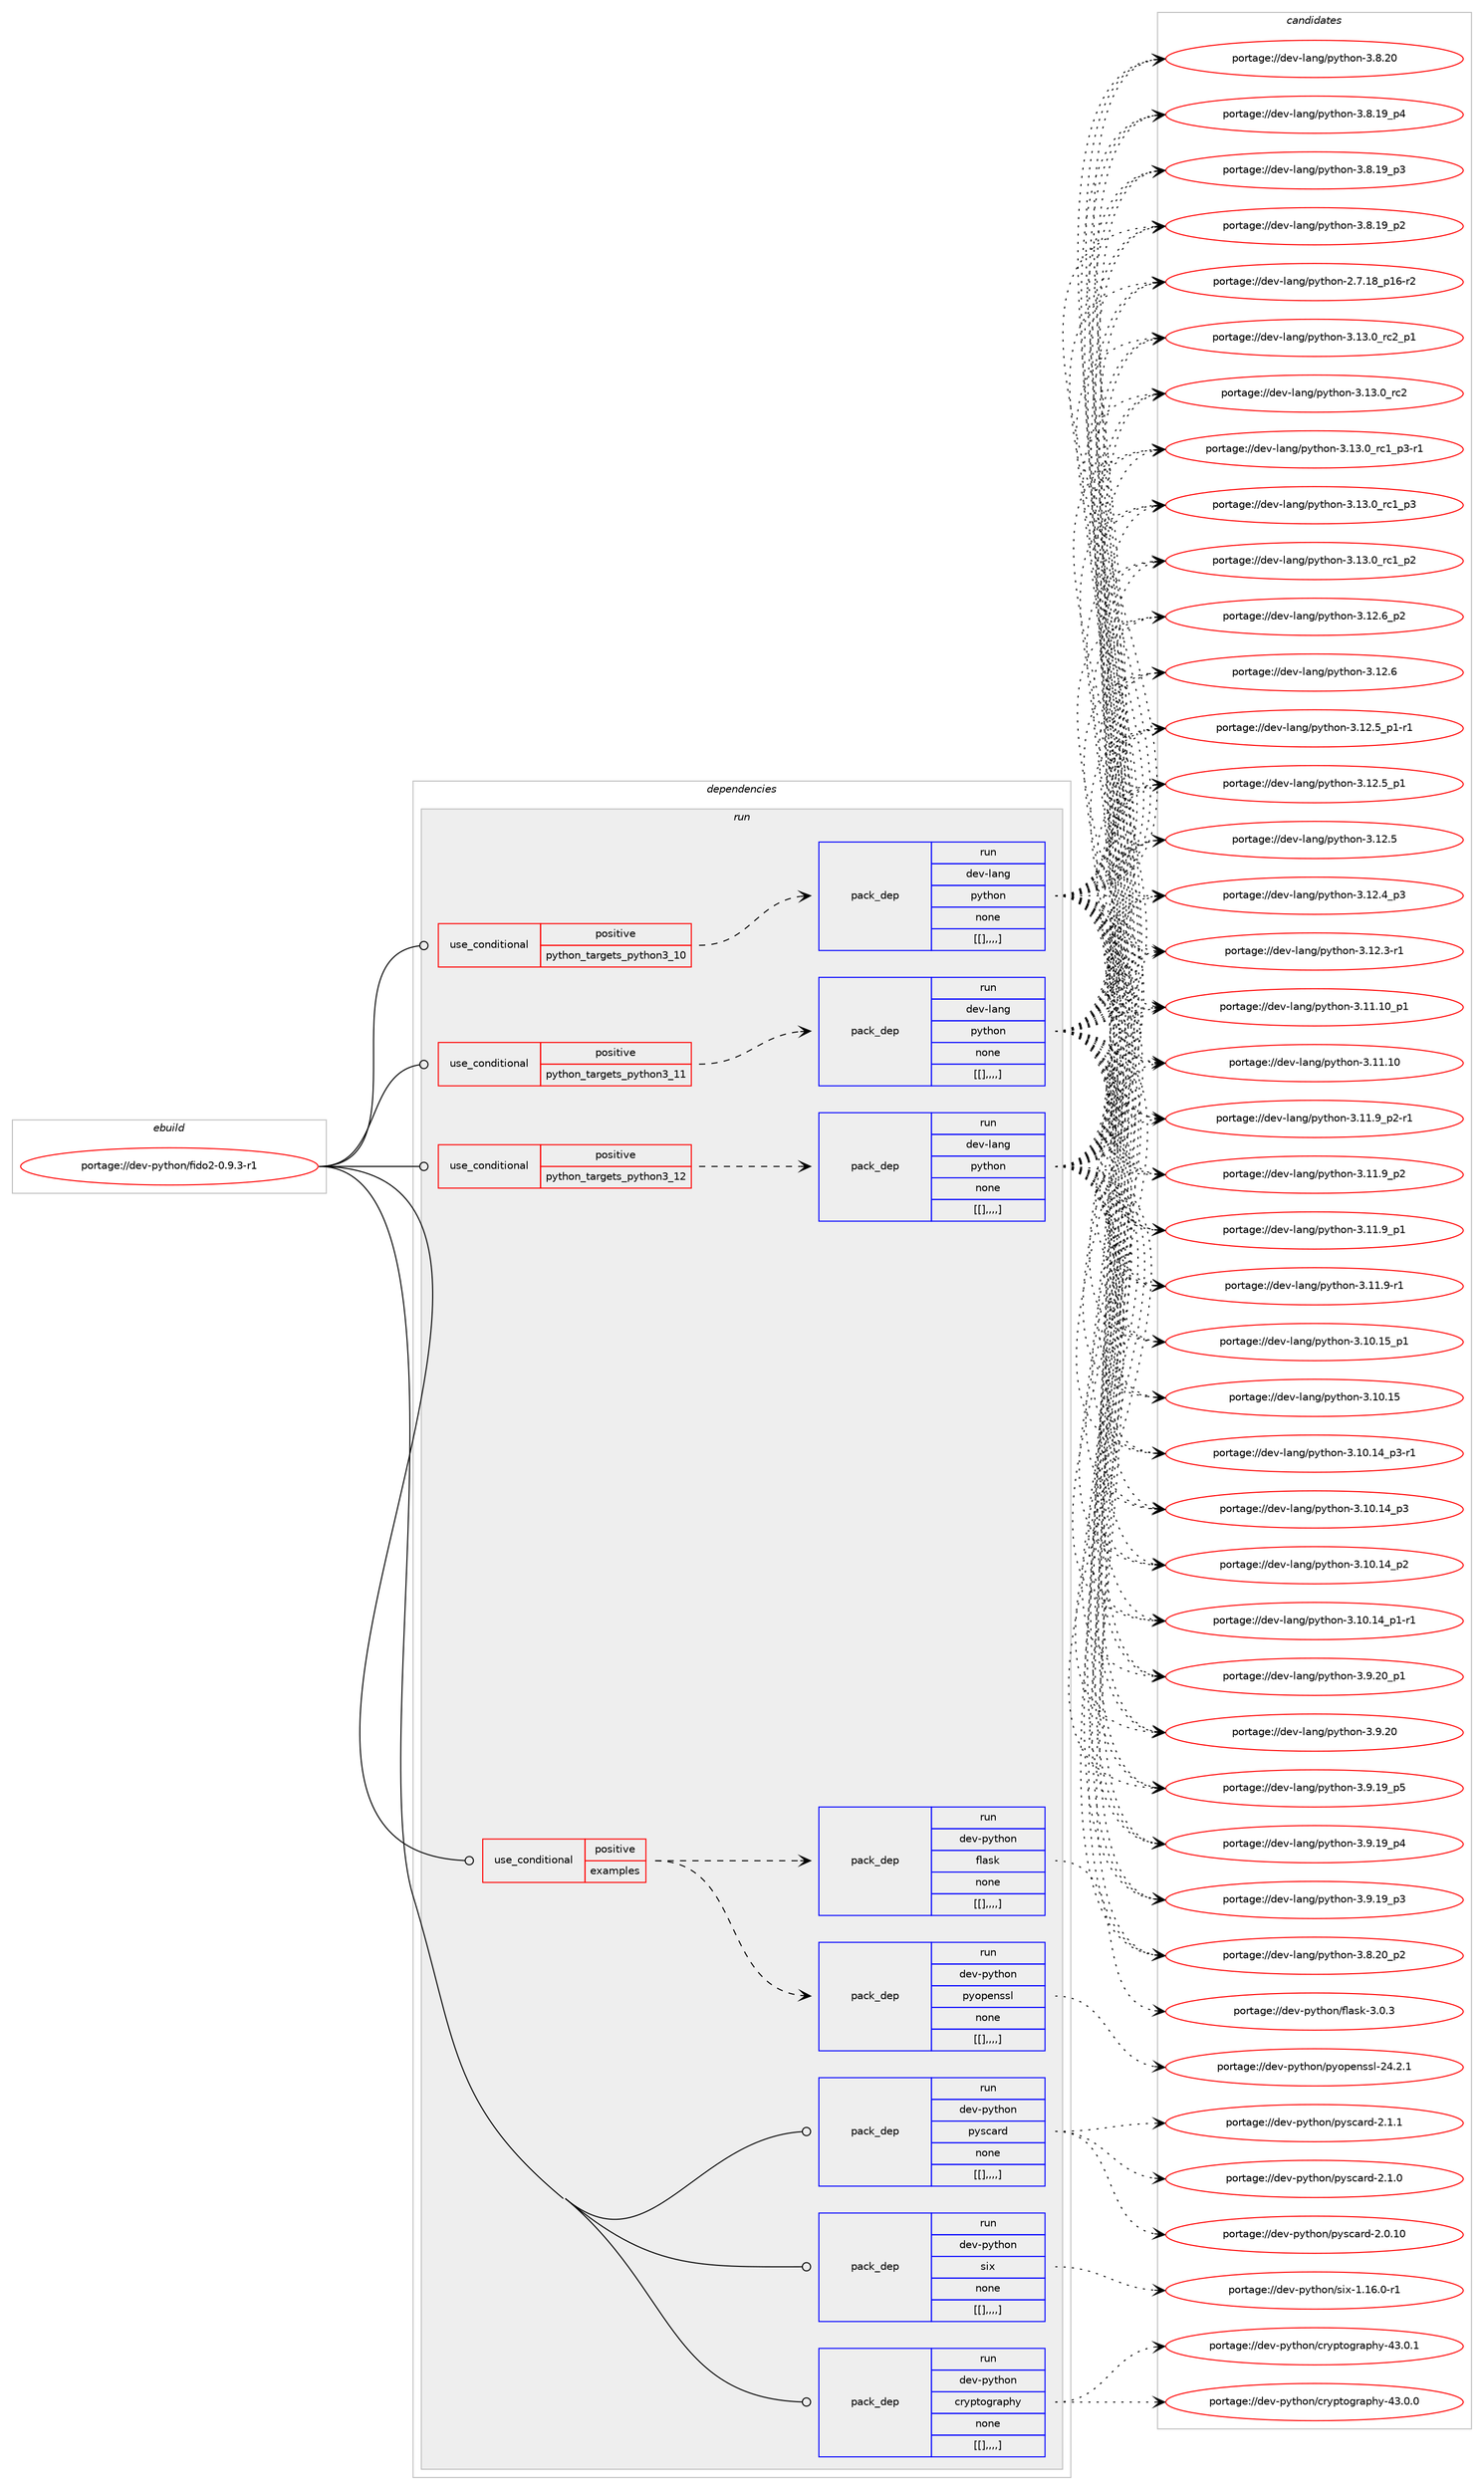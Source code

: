 digraph prolog {

# *************
# Graph options
# *************

newrank=true;
concentrate=true;
compound=true;
graph [rankdir=LR,fontname=Helvetica,fontsize=10,ranksep=1.5];#, ranksep=2.5, nodesep=0.2];
edge  [arrowhead=vee];
node  [fontname=Helvetica,fontsize=10];

# **********
# The ebuild
# **********

subgraph cluster_leftcol {
color=gray;
label=<<i>ebuild</i>>;
id [label="portage://dev-python/fido2-0.9.3-r1", color=red, width=4, href="../dev-python/fido2-0.9.3-r1.svg"];
}

# ****************
# The dependencies
# ****************

subgraph cluster_midcol {
color=gray;
label=<<i>dependencies</i>>;
subgraph cluster_compile {
fillcolor="#eeeeee";
style=filled;
label=<<i>compile</i>>;
}
subgraph cluster_compileandrun {
fillcolor="#eeeeee";
style=filled;
label=<<i>compile and run</i>>;
}
subgraph cluster_run {
fillcolor="#eeeeee";
style=filled;
label=<<i>run</i>>;
subgraph cond33862 {
dependency147938 [label=<<TABLE BORDER="0" CELLBORDER="1" CELLSPACING="0" CELLPADDING="4"><TR><TD ROWSPAN="3" CELLPADDING="10">use_conditional</TD></TR><TR><TD>positive</TD></TR><TR><TD>examples</TD></TR></TABLE>>, shape=none, color=red];
subgraph pack112862 {
dependency147939 [label=<<TABLE BORDER="0" CELLBORDER="1" CELLSPACING="0" CELLPADDING="4" WIDTH="220"><TR><TD ROWSPAN="6" CELLPADDING="30">pack_dep</TD></TR><TR><TD WIDTH="110">run</TD></TR><TR><TD>dev-python</TD></TR><TR><TD>flask</TD></TR><TR><TD>none</TD></TR><TR><TD>[[],,,,]</TD></TR></TABLE>>, shape=none, color=blue];
}
dependency147938:e -> dependency147939:w [weight=20,style="dashed",arrowhead="vee"];
subgraph pack112863 {
dependency147940 [label=<<TABLE BORDER="0" CELLBORDER="1" CELLSPACING="0" CELLPADDING="4" WIDTH="220"><TR><TD ROWSPAN="6" CELLPADDING="30">pack_dep</TD></TR><TR><TD WIDTH="110">run</TD></TR><TR><TD>dev-python</TD></TR><TR><TD>pyopenssl</TD></TR><TR><TD>none</TD></TR><TR><TD>[[],,,,]</TD></TR></TABLE>>, shape=none, color=blue];
}
dependency147938:e -> dependency147940:w [weight=20,style="dashed",arrowhead="vee"];
}
id:e -> dependency147938:w [weight=20,style="solid",arrowhead="odot"];
subgraph cond33863 {
dependency147941 [label=<<TABLE BORDER="0" CELLBORDER="1" CELLSPACING="0" CELLPADDING="4"><TR><TD ROWSPAN="3" CELLPADDING="10">use_conditional</TD></TR><TR><TD>positive</TD></TR><TR><TD>python_targets_python3_10</TD></TR></TABLE>>, shape=none, color=red];
subgraph pack112864 {
dependency147942 [label=<<TABLE BORDER="0" CELLBORDER="1" CELLSPACING="0" CELLPADDING="4" WIDTH="220"><TR><TD ROWSPAN="6" CELLPADDING="30">pack_dep</TD></TR><TR><TD WIDTH="110">run</TD></TR><TR><TD>dev-lang</TD></TR><TR><TD>python</TD></TR><TR><TD>none</TD></TR><TR><TD>[[],,,,]</TD></TR></TABLE>>, shape=none, color=blue];
}
dependency147941:e -> dependency147942:w [weight=20,style="dashed",arrowhead="vee"];
}
id:e -> dependency147941:w [weight=20,style="solid",arrowhead="odot"];
subgraph cond33864 {
dependency147943 [label=<<TABLE BORDER="0" CELLBORDER="1" CELLSPACING="0" CELLPADDING="4"><TR><TD ROWSPAN="3" CELLPADDING="10">use_conditional</TD></TR><TR><TD>positive</TD></TR><TR><TD>python_targets_python3_11</TD></TR></TABLE>>, shape=none, color=red];
subgraph pack112865 {
dependency147944 [label=<<TABLE BORDER="0" CELLBORDER="1" CELLSPACING="0" CELLPADDING="4" WIDTH="220"><TR><TD ROWSPAN="6" CELLPADDING="30">pack_dep</TD></TR><TR><TD WIDTH="110">run</TD></TR><TR><TD>dev-lang</TD></TR><TR><TD>python</TD></TR><TR><TD>none</TD></TR><TR><TD>[[],,,,]</TD></TR></TABLE>>, shape=none, color=blue];
}
dependency147943:e -> dependency147944:w [weight=20,style="dashed",arrowhead="vee"];
}
id:e -> dependency147943:w [weight=20,style="solid",arrowhead="odot"];
subgraph cond33865 {
dependency147945 [label=<<TABLE BORDER="0" CELLBORDER="1" CELLSPACING="0" CELLPADDING="4"><TR><TD ROWSPAN="3" CELLPADDING="10">use_conditional</TD></TR><TR><TD>positive</TD></TR><TR><TD>python_targets_python3_12</TD></TR></TABLE>>, shape=none, color=red];
subgraph pack112866 {
dependency147946 [label=<<TABLE BORDER="0" CELLBORDER="1" CELLSPACING="0" CELLPADDING="4" WIDTH="220"><TR><TD ROWSPAN="6" CELLPADDING="30">pack_dep</TD></TR><TR><TD WIDTH="110">run</TD></TR><TR><TD>dev-lang</TD></TR><TR><TD>python</TD></TR><TR><TD>none</TD></TR><TR><TD>[[],,,,]</TD></TR></TABLE>>, shape=none, color=blue];
}
dependency147945:e -> dependency147946:w [weight=20,style="dashed",arrowhead="vee"];
}
id:e -> dependency147945:w [weight=20,style="solid",arrowhead="odot"];
subgraph pack112867 {
dependency147947 [label=<<TABLE BORDER="0" CELLBORDER="1" CELLSPACING="0" CELLPADDING="4" WIDTH="220"><TR><TD ROWSPAN="6" CELLPADDING="30">pack_dep</TD></TR><TR><TD WIDTH="110">run</TD></TR><TR><TD>dev-python</TD></TR><TR><TD>cryptography</TD></TR><TR><TD>none</TD></TR><TR><TD>[[],,,,]</TD></TR></TABLE>>, shape=none, color=blue];
}
id:e -> dependency147947:w [weight=20,style="solid",arrowhead="odot"];
subgraph pack112868 {
dependency147948 [label=<<TABLE BORDER="0" CELLBORDER="1" CELLSPACING="0" CELLPADDING="4" WIDTH="220"><TR><TD ROWSPAN="6" CELLPADDING="30">pack_dep</TD></TR><TR><TD WIDTH="110">run</TD></TR><TR><TD>dev-python</TD></TR><TR><TD>pyscard</TD></TR><TR><TD>none</TD></TR><TR><TD>[[],,,,]</TD></TR></TABLE>>, shape=none, color=blue];
}
id:e -> dependency147948:w [weight=20,style="solid",arrowhead="odot"];
subgraph pack112869 {
dependency147949 [label=<<TABLE BORDER="0" CELLBORDER="1" CELLSPACING="0" CELLPADDING="4" WIDTH="220"><TR><TD ROWSPAN="6" CELLPADDING="30">pack_dep</TD></TR><TR><TD WIDTH="110">run</TD></TR><TR><TD>dev-python</TD></TR><TR><TD>six</TD></TR><TR><TD>none</TD></TR><TR><TD>[[],,,,]</TD></TR></TABLE>>, shape=none, color=blue];
}
id:e -> dependency147949:w [weight=20,style="solid",arrowhead="odot"];
}
}

# **************
# The candidates
# **************

subgraph cluster_choices {
rank=same;
color=gray;
label=<<i>candidates</i>>;

subgraph choice112862 {
color=black;
nodesep=1;
choice100101118451121211161041111104710210897115107455146484651 [label="portage://dev-python/flask-3.0.3", color=red, width=4,href="../dev-python/flask-3.0.3.svg"];
dependency147939:e -> choice100101118451121211161041111104710210897115107455146484651:w [style=dotted,weight="100"];
}
subgraph choice112863 {
color=black;
nodesep=1;
choice100101118451121211161041111104711212111111210111011511510845505246504649 [label="portage://dev-python/pyopenssl-24.2.1", color=red, width=4,href="../dev-python/pyopenssl-24.2.1.svg"];
dependency147940:e -> choice100101118451121211161041111104711212111111210111011511510845505246504649:w [style=dotted,weight="100"];
}
subgraph choice112864 {
color=black;
nodesep=1;
choice100101118451089711010347112121116104111110455146495146489511499509511249 [label="portage://dev-lang/python-3.13.0_rc2_p1", color=red, width=4,href="../dev-lang/python-3.13.0_rc2_p1.svg"];
choice10010111845108971101034711212111610411111045514649514648951149950 [label="portage://dev-lang/python-3.13.0_rc2", color=red, width=4,href="../dev-lang/python-3.13.0_rc2.svg"];
choice1001011184510897110103471121211161041111104551464951464895114994995112514511449 [label="portage://dev-lang/python-3.13.0_rc1_p3-r1", color=red, width=4,href="../dev-lang/python-3.13.0_rc1_p3-r1.svg"];
choice100101118451089711010347112121116104111110455146495146489511499499511251 [label="portage://dev-lang/python-3.13.0_rc1_p3", color=red, width=4,href="../dev-lang/python-3.13.0_rc1_p3.svg"];
choice100101118451089711010347112121116104111110455146495146489511499499511250 [label="portage://dev-lang/python-3.13.0_rc1_p2", color=red, width=4,href="../dev-lang/python-3.13.0_rc1_p2.svg"];
choice100101118451089711010347112121116104111110455146495046549511250 [label="portage://dev-lang/python-3.12.6_p2", color=red, width=4,href="../dev-lang/python-3.12.6_p2.svg"];
choice10010111845108971101034711212111610411111045514649504654 [label="portage://dev-lang/python-3.12.6", color=red, width=4,href="../dev-lang/python-3.12.6.svg"];
choice1001011184510897110103471121211161041111104551464950465395112494511449 [label="portage://dev-lang/python-3.12.5_p1-r1", color=red, width=4,href="../dev-lang/python-3.12.5_p1-r1.svg"];
choice100101118451089711010347112121116104111110455146495046539511249 [label="portage://dev-lang/python-3.12.5_p1", color=red, width=4,href="../dev-lang/python-3.12.5_p1.svg"];
choice10010111845108971101034711212111610411111045514649504653 [label="portage://dev-lang/python-3.12.5", color=red, width=4,href="../dev-lang/python-3.12.5.svg"];
choice100101118451089711010347112121116104111110455146495046529511251 [label="portage://dev-lang/python-3.12.4_p3", color=red, width=4,href="../dev-lang/python-3.12.4_p3.svg"];
choice100101118451089711010347112121116104111110455146495046514511449 [label="portage://dev-lang/python-3.12.3-r1", color=red, width=4,href="../dev-lang/python-3.12.3-r1.svg"];
choice10010111845108971101034711212111610411111045514649494649489511249 [label="portage://dev-lang/python-3.11.10_p1", color=red, width=4,href="../dev-lang/python-3.11.10_p1.svg"];
choice1001011184510897110103471121211161041111104551464949464948 [label="portage://dev-lang/python-3.11.10", color=red, width=4,href="../dev-lang/python-3.11.10.svg"];
choice1001011184510897110103471121211161041111104551464949465795112504511449 [label="portage://dev-lang/python-3.11.9_p2-r1", color=red, width=4,href="../dev-lang/python-3.11.9_p2-r1.svg"];
choice100101118451089711010347112121116104111110455146494946579511250 [label="portage://dev-lang/python-3.11.9_p2", color=red, width=4,href="../dev-lang/python-3.11.9_p2.svg"];
choice100101118451089711010347112121116104111110455146494946579511249 [label="portage://dev-lang/python-3.11.9_p1", color=red, width=4,href="../dev-lang/python-3.11.9_p1.svg"];
choice100101118451089711010347112121116104111110455146494946574511449 [label="portage://dev-lang/python-3.11.9-r1", color=red, width=4,href="../dev-lang/python-3.11.9-r1.svg"];
choice10010111845108971101034711212111610411111045514649484649539511249 [label="portage://dev-lang/python-3.10.15_p1", color=red, width=4,href="../dev-lang/python-3.10.15_p1.svg"];
choice1001011184510897110103471121211161041111104551464948464953 [label="portage://dev-lang/python-3.10.15", color=red, width=4,href="../dev-lang/python-3.10.15.svg"];
choice100101118451089711010347112121116104111110455146494846495295112514511449 [label="portage://dev-lang/python-3.10.14_p3-r1", color=red, width=4,href="../dev-lang/python-3.10.14_p3-r1.svg"];
choice10010111845108971101034711212111610411111045514649484649529511251 [label="portage://dev-lang/python-3.10.14_p3", color=red, width=4,href="../dev-lang/python-3.10.14_p3.svg"];
choice10010111845108971101034711212111610411111045514649484649529511250 [label="portage://dev-lang/python-3.10.14_p2", color=red, width=4,href="../dev-lang/python-3.10.14_p2.svg"];
choice100101118451089711010347112121116104111110455146494846495295112494511449 [label="portage://dev-lang/python-3.10.14_p1-r1", color=red, width=4,href="../dev-lang/python-3.10.14_p1-r1.svg"];
choice100101118451089711010347112121116104111110455146574650489511249 [label="portage://dev-lang/python-3.9.20_p1", color=red, width=4,href="../dev-lang/python-3.9.20_p1.svg"];
choice10010111845108971101034711212111610411111045514657465048 [label="portage://dev-lang/python-3.9.20", color=red, width=4,href="../dev-lang/python-3.9.20.svg"];
choice100101118451089711010347112121116104111110455146574649579511253 [label="portage://dev-lang/python-3.9.19_p5", color=red, width=4,href="../dev-lang/python-3.9.19_p5.svg"];
choice100101118451089711010347112121116104111110455146574649579511252 [label="portage://dev-lang/python-3.9.19_p4", color=red, width=4,href="../dev-lang/python-3.9.19_p4.svg"];
choice100101118451089711010347112121116104111110455146574649579511251 [label="portage://dev-lang/python-3.9.19_p3", color=red, width=4,href="../dev-lang/python-3.9.19_p3.svg"];
choice100101118451089711010347112121116104111110455146564650489511250 [label="portage://dev-lang/python-3.8.20_p2", color=red, width=4,href="../dev-lang/python-3.8.20_p2.svg"];
choice10010111845108971101034711212111610411111045514656465048 [label="portage://dev-lang/python-3.8.20", color=red, width=4,href="../dev-lang/python-3.8.20.svg"];
choice100101118451089711010347112121116104111110455146564649579511252 [label="portage://dev-lang/python-3.8.19_p4", color=red, width=4,href="../dev-lang/python-3.8.19_p4.svg"];
choice100101118451089711010347112121116104111110455146564649579511251 [label="portage://dev-lang/python-3.8.19_p3", color=red, width=4,href="../dev-lang/python-3.8.19_p3.svg"];
choice100101118451089711010347112121116104111110455146564649579511250 [label="portage://dev-lang/python-3.8.19_p2", color=red, width=4,href="../dev-lang/python-3.8.19_p2.svg"];
choice100101118451089711010347112121116104111110455046554649569511249544511450 [label="portage://dev-lang/python-2.7.18_p16-r2", color=red, width=4,href="../dev-lang/python-2.7.18_p16-r2.svg"];
dependency147942:e -> choice100101118451089711010347112121116104111110455146495146489511499509511249:w [style=dotted,weight="100"];
dependency147942:e -> choice10010111845108971101034711212111610411111045514649514648951149950:w [style=dotted,weight="100"];
dependency147942:e -> choice1001011184510897110103471121211161041111104551464951464895114994995112514511449:w [style=dotted,weight="100"];
dependency147942:e -> choice100101118451089711010347112121116104111110455146495146489511499499511251:w [style=dotted,weight="100"];
dependency147942:e -> choice100101118451089711010347112121116104111110455146495146489511499499511250:w [style=dotted,weight="100"];
dependency147942:e -> choice100101118451089711010347112121116104111110455146495046549511250:w [style=dotted,weight="100"];
dependency147942:e -> choice10010111845108971101034711212111610411111045514649504654:w [style=dotted,weight="100"];
dependency147942:e -> choice1001011184510897110103471121211161041111104551464950465395112494511449:w [style=dotted,weight="100"];
dependency147942:e -> choice100101118451089711010347112121116104111110455146495046539511249:w [style=dotted,weight="100"];
dependency147942:e -> choice10010111845108971101034711212111610411111045514649504653:w [style=dotted,weight="100"];
dependency147942:e -> choice100101118451089711010347112121116104111110455146495046529511251:w [style=dotted,weight="100"];
dependency147942:e -> choice100101118451089711010347112121116104111110455146495046514511449:w [style=dotted,weight="100"];
dependency147942:e -> choice10010111845108971101034711212111610411111045514649494649489511249:w [style=dotted,weight="100"];
dependency147942:e -> choice1001011184510897110103471121211161041111104551464949464948:w [style=dotted,weight="100"];
dependency147942:e -> choice1001011184510897110103471121211161041111104551464949465795112504511449:w [style=dotted,weight="100"];
dependency147942:e -> choice100101118451089711010347112121116104111110455146494946579511250:w [style=dotted,weight="100"];
dependency147942:e -> choice100101118451089711010347112121116104111110455146494946579511249:w [style=dotted,weight="100"];
dependency147942:e -> choice100101118451089711010347112121116104111110455146494946574511449:w [style=dotted,weight="100"];
dependency147942:e -> choice10010111845108971101034711212111610411111045514649484649539511249:w [style=dotted,weight="100"];
dependency147942:e -> choice1001011184510897110103471121211161041111104551464948464953:w [style=dotted,weight="100"];
dependency147942:e -> choice100101118451089711010347112121116104111110455146494846495295112514511449:w [style=dotted,weight="100"];
dependency147942:e -> choice10010111845108971101034711212111610411111045514649484649529511251:w [style=dotted,weight="100"];
dependency147942:e -> choice10010111845108971101034711212111610411111045514649484649529511250:w [style=dotted,weight="100"];
dependency147942:e -> choice100101118451089711010347112121116104111110455146494846495295112494511449:w [style=dotted,weight="100"];
dependency147942:e -> choice100101118451089711010347112121116104111110455146574650489511249:w [style=dotted,weight="100"];
dependency147942:e -> choice10010111845108971101034711212111610411111045514657465048:w [style=dotted,weight="100"];
dependency147942:e -> choice100101118451089711010347112121116104111110455146574649579511253:w [style=dotted,weight="100"];
dependency147942:e -> choice100101118451089711010347112121116104111110455146574649579511252:w [style=dotted,weight="100"];
dependency147942:e -> choice100101118451089711010347112121116104111110455146574649579511251:w [style=dotted,weight="100"];
dependency147942:e -> choice100101118451089711010347112121116104111110455146564650489511250:w [style=dotted,weight="100"];
dependency147942:e -> choice10010111845108971101034711212111610411111045514656465048:w [style=dotted,weight="100"];
dependency147942:e -> choice100101118451089711010347112121116104111110455146564649579511252:w [style=dotted,weight="100"];
dependency147942:e -> choice100101118451089711010347112121116104111110455146564649579511251:w [style=dotted,weight="100"];
dependency147942:e -> choice100101118451089711010347112121116104111110455146564649579511250:w [style=dotted,weight="100"];
dependency147942:e -> choice100101118451089711010347112121116104111110455046554649569511249544511450:w [style=dotted,weight="100"];
}
subgraph choice112865 {
color=black;
nodesep=1;
choice100101118451089711010347112121116104111110455146495146489511499509511249 [label="portage://dev-lang/python-3.13.0_rc2_p1", color=red, width=4,href="../dev-lang/python-3.13.0_rc2_p1.svg"];
choice10010111845108971101034711212111610411111045514649514648951149950 [label="portage://dev-lang/python-3.13.0_rc2", color=red, width=4,href="../dev-lang/python-3.13.0_rc2.svg"];
choice1001011184510897110103471121211161041111104551464951464895114994995112514511449 [label="portage://dev-lang/python-3.13.0_rc1_p3-r1", color=red, width=4,href="../dev-lang/python-3.13.0_rc1_p3-r1.svg"];
choice100101118451089711010347112121116104111110455146495146489511499499511251 [label="portage://dev-lang/python-3.13.0_rc1_p3", color=red, width=4,href="../dev-lang/python-3.13.0_rc1_p3.svg"];
choice100101118451089711010347112121116104111110455146495146489511499499511250 [label="portage://dev-lang/python-3.13.0_rc1_p2", color=red, width=4,href="../dev-lang/python-3.13.0_rc1_p2.svg"];
choice100101118451089711010347112121116104111110455146495046549511250 [label="portage://dev-lang/python-3.12.6_p2", color=red, width=4,href="../dev-lang/python-3.12.6_p2.svg"];
choice10010111845108971101034711212111610411111045514649504654 [label="portage://dev-lang/python-3.12.6", color=red, width=4,href="../dev-lang/python-3.12.6.svg"];
choice1001011184510897110103471121211161041111104551464950465395112494511449 [label="portage://dev-lang/python-3.12.5_p1-r1", color=red, width=4,href="../dev-lang/python-3.12.5_p1-r1.svg"];
choice100101118451089711010347112121116104111110455146495046539511249 [label="portage://dev-lang/python-3.12.5_p1", color=red, width=4,href="../dev-lang/python-3.12.5_p1.svg"];
choice10010111845108971101034711212111610411111045514649504653 [label="portage://dev-lang/python-3.12.5", color=red, width=4,href="../dev-lang/python-3.12.5.svg"];
choice100101118451089711010347112121116104111110455146495046529511251 [label="portage://dev-lang/python-3.12.4_p3", color=red, width=4,href="../dev-lang/python-3.12.4_p3.svg"];
choice100101118451089711010347112121116104111110455146495046514511449 [label="portage://dev-lang/python-3.12.3-r1", color=red, width=4,href="../dev-lang/python-3.12.3-r1.svg"];
choice10010111845108971101034711212111610411111045514649494649489511249 [label="portage://dev-lang/python-3.11.10_p1", color=red, width=4,href="../dev-lang/python-3.11.10_p1.svg"];
choice1001011184510897110103471121211161041111104551464949464948 [label="portage://dev-lang/python-3.11.10", color=red, width=4,href="../dev-lang/python-3.11.10.svg"];
choice1001011184510897110103471121211161041111104551464949465795112504511449 [label="portage://dev-lang/python-3.11.9_p2-r1", color=red, width=4,href="../dev-lang/python-3.11.9_p2-r1.svg"];
choice100101118451089711010347112121116104111110455146494946579511250 [label="portage://dev-lang/python-3.11.9_p2", color=red, width=4,href="../dev-lang/python-3.11.9_p2.svg"];
choice100101118451089711010347112121116104111110455146494946579511249 [label="portage://dev-lang/python-3.11.9_p1", color=red, width=4,href="../dev-lang/python-3.11.9_p1.svg"];
choice100101118451089711010347112121116104111110455146494946574511449 [label="portage://dev-lang/python-3.11.9-r1", color=red, width=4,href="../dev-lang/python-3.11.9-r1.svg"];
choice10010111845108971101034711212111610411111045514649484649539511249 [label="portage://dev-lang/python-3.10.15_p1", color=red, width=4,href="../dev-lang/python-3.10.15_p1.svg"];
choice1001011184510897110103471121211161041111104551464948464953 [label="portage://dev-lang/python-3.10.15", color=red, width=4,href="../dev-lang/python-3.10.15.svg"];
choice100101118451089711010347112121116104111110455146494846495295112514511449 [label="portage://dev-lang/python-3.10.14_p3-r1", color=red, width=4,href="../dev-lang/python-3.10.14_p3-r1.svg"];
choice10010111845108971101034711212111610411111045514649484649529511251 [label="portage://dev-lang/python-3.10.14_p3", color=red, width=4,href="../dev-lang/python-3.10.14_p3.svg"];
choice10010111845108971101034711212111610411111045514649484649529511250 [label="portage://dev-lang/python-3.10.14_p2", color=red, width=4,href="../dev-lang/python-3.10.14_p2.svg"];
choice100101118451089711010347112121116104111110455146494846495295112494511449 [label="portage://dev-lang/python-3.10.14_p1-r1", color=red, width=4,href="../dev-lang/python-3.10.14_p1-r1.svg"];
choice100101118451089711010347112121116104111110455146574650489511249 [label="portage://dev-lang/python-3.9.20_p1", color=red, width=4,href="../dev-lang/python-3.9.20_p1.svg"];
choice10010111845108971101034711212111610411111045514657465048 [label="portage://dev-lang/python-3.9.20", color=red, width=4,href="../dev-lang/python-3.9.20.svg"];
choice100101118451089711010347112121116104111110455146574649579511253 [label="portage://dev-lang/python-3.9.19_p5", color=red, width=4,href="../dev-lang/python-3.9.19_p5.svg"];
choice100101118451089711010347112121116104111110455146574649579511252 [label="portage://dev-lang/python-3.9.19_p4", color=red, width=4,href="../dev-lang/python-3.9.19_p4.svg"];
choice100101118451089711010347112121116104111110455146574649579511251 [label="portage://dev-lang/python-3.9.19_p3", color=red, width=4,href="../dev-lang/python-3.9.19_p3.svg"];
choice100101118451089711010347112121116104111110455146564650489511250 [label="portage://dev-lang/python-3.8.20_p2", color=red, width=4,href="../dev-lang/python-3.8.20_p2.svg"];
choice10010111845108971101034711212111610411111045514656465048 [label="portage://dev-lang/python-3.8.20", color=red, width=4,href="../dev-lang/python-3.8.20.svg"];
choice100101118451089711010347112121116104111110455146564649579511252 [label="portage://dev-lang/python-3.8.19_p4", color=red, width=4,href="../dev-lang/python-3.8.19_p4.svg"];
choice100101118451089711010347112121116104111110455146564649579511251 [label="portage://dev-lang/python-3.8.19_p3", color=red, width=4,href="../dev-lang/python-3.8.19_p3.svg"];
choice100101118451089711010347112121116104111110455146564649579511250 [label="portage://dev-lang/python-3.8.19_p2", color=red, width=4,href="../dev-lang/python-3.8.19_p2.svg"];
choice100101118451089711010347112121116104111110455046554649569511249544511450 [label="portage://dev-lang/python-2.7.18_p16-r2", color=red, width=4,href="../dev-lang/python-2.7.18_p16-r2.svg"];
dependency147944:e -> choice100101118451089711010347112121116104111110455146495146489511499509511249:w [style=dotted,weight="100"];
dependency147944:e -> choice10010111845108971101034711212111610411111045514649514648951149950:w [style=dotted,weight="100"];
dependency147944:e -> choice1001011184510897110103471121211161041111104551464951464895114994995112514511449:w [style=dotted,weight="100"];
dependency147944:e -> choice100101118451089711010347112121116104111110455146495146489511499499511251:w [style=dotted,weight="100"];
dependency147944:e -> choice100101118451089711010347112121116104111110455146495146489511499499511250:w [style=dotted,weight="100"];
dependency147944:e -> choice100101118451089711010347112121116104111110455146495046549511250:w [style=dotted,weight="100"];
dependency147944:e -> choice10010111845108971101034711212111610411111045514649504654:w [style=dotted,weight="100"];
dependency147944:e -> choice1001011184510897110103471121211161041111104551464950465395112494511449:w [style=dotted,weight="100"];
dependency147944:e -> choice100101118451089711010347112121116104111110455146495046539511249:w [style=dotted,weight="100"];
dependency147944:e -> choice10010111845108971101034711212111610411111045514649504653:w [style=dotted,weight="100"];
dependency147944:e -> choice100101118451089711010347112121116104111110455146495046529511251:w [style=dotted,weight="100"];
dependency147944:e -> choice100101118451089711010347112121116104111110455146495046514511449:w [style=dotted,weight="100"];
dependency147944:e -> choice10010111845108971101034711212111610411111045514649494649489511249:w [style=dotted,weight="100"];
dependency147944:e -> choice1001011184510897110103471121211161041111104551464949464948:w [style=dotted,weight="100"];
dependency147944:e -> choice1001011184510897110103471121211161041111104551464949465795112504511449:w [style=dotted,weight="100"];
dependency147944:e -> choice100101118451089711010347112121116104111110455146494946579511250:w [style=dotted,weight="100"];
dependency147944:e -> choice100101118451089711010347112121116104111110455146494946579511249:w [style=dotted,weight="100"];
dependency147944:e -> choice100101118451089711010347112121116104111110455146494946574511449:w [style=dotted,weight="100"];
dependency147944:e -> choice10010111845108971101034711212111610411111045514649484649539511249:w [style=dotted,weight="100"];
dependency147944:e -> choice1001011184510897110103471121211161041111104551464948464953:w [style=dotted,weight="100"];
dependency147944:e -> choice100101118451089711010347112121116104111110455146494846495295112514511449:w [style=dotted,weight="100"];
dependency147944:e -> choice10010111845108971101034711212111610411111045514649484649529511251:w [style=dotted,weight="100"];
dependency147944:e -> choice10010111845108971101034711212111610411111045514649484649529511250:w [style=dotted,weight="100"];
dependency147944:e -> choice100101118451089711010347112121116104111110455146494846495295112494511449:w [style=dotted,weight="100"];
dependency147944:e -> choice100101118451089711010347112121116104111110455146574650489511249:w [style=dotted,weight="100"];
dependency147944:e -> choice10010111845108971101034711212111610411111045514657465048:w [style=dotted,weight="100"];
dependency147944:e -> choice100101118451089711010347112121116104111110455146574649579511253:w [style=dotted,weight="100"];
dependency147944:e -> choice100101118451089711010347112121116104111110455146574649579511252:w [style=dotted,weight="100"];
dependency147944:e -> choice100101118451089711010347112121116104111110455146574649579511251:w [style=dotted,weight="100"];
dependency147944:e -> choice100101118451089711010347112121116104111110455146564650489511250:w [style=dotted,weight="100"];
dependency147944:e -> choice10010111845108971101034711212111610411111045514656465048:w [style=dotted,weight="100"];
dependency147944:e -> choice100101118451089711010347112121116104111110455146564649579511252:w [style=dotted,weight="100"];
dependency147944:e -> choice100101118451089711010347112121116104111110455146564649579511251:w [style=dotted,weight="100"];
dependency147944:e -> choice100101118451089711010347112121116104111110455146564649579511250:w [style=dotted,weight="100"];
dependency147944:e -> choice100101118451089711010347112121116104111110455046554649569511249544511450:w [style=dotted,weight="100"];
}
subgraph choice112866 {
color=black;
nodesep=1;
choice100101118451089711010347112121116104111110455146495146489511499509511249 [label="portage://dev-lang/python-3.13.0_rc2_p1", color=red, width=4,href="../dev-lang/python-3.13.0_rc2_p1.svg"];
choice10010111845108971101034711212111610411111045514649514648951149950 [label="portage://dev-lang/python-3.13.0_rc2", color=red, width=4,href="../dev-lang/python-3.13.0_rc2.svg"];
choice1001011184510897110103471121211161041111104551464951464895114994995112514511449 [label="portage://dev-lang/python-3.13.0_rc1_p3-r1", color=red, width=4,href="../dev-lang/python-3.13.0_rc1_p3-r1.svg"];
choice100101118451089711010347112121116104111110455146495146489511499499511251 [label="portage://dev-lang/python-3.13.0_rc1_p3", color=red, width=4,href="../dev-lang/python-3.13.0_rc1_p3.svg"];
choice100101118451089711010347112121116104111110455146495146489511499499511250 [label="portage://dev-lang/python-3.13.0_rc1_p2", color=red, width=4,href="../dev-lang/python-3.13.0_rc1_p2.svg"];
choice100101118451089711010347112121116104111110455146495046549511250 [label="portage://dev-lang/python-3.12.6_p2", color=red, width=4,href="../dev-lang/python-3.12.6_p2.svg"];
choice10010111845108971101034711212111610411111045514649504654 [label="portage://dev-lang/python-3.12.6", color=red, width=4,href="../dev-lang/python-3.12.6.svg"];
choice1001011184510897110103471121211161041111104551464950465395112494511449 [label="portage://dev-lang/python-3.12.5_p1-r1", color=red, width=4,href="../dev-lang/python-3.12.5_p1-r1.svg"];
choice100101118451089711010347112121116104111110455146495046539511249 [label="portage://dev-lang/python-3.12.5_p1", color=red, width=4,href="../dev-lang/python-3.12.5_p1.svg"];
choice10010111845108971101034711212111610411111045514649504653 [label="portage://dev-lang/python-3.12.5", color=red, width=4,href="../dev-lang/python-3.12.5.svg"];
choice100101118451089711010347112121116104111110455146495046529511251 [label="portage://dev-lang/python-3.12.4_p3", color=red, width=4,href="../dev-lang/python-3.12.4_p3.svg"];
choice100101118451089711010347112121116104111110455146495046514511449 [label="portage://dev-lang/python-3.12.3-r1", color=red, width=4,href="../dev-lang/python-3.12.3-r1.svg"];
choice10010111845108971101034711212111610411111045514649494649489511249 [label="portage://dev-lang/python-3.11.10_p1", color=red, width=4,href="../dev-lang/python-3.11.10_p1.svg"];
choice1001011184510897110103471121211161041111104551464949464948 [label="portage://dev-lang/python-3.11.10", color=red, width=4,href="../dev-lang/python-3.11.10.svg"];
choice1001011184510897110103471121211161041111104551464949465795112504511449 [label="portage://dev-lang/python-3.11.9_p2-r1", color=red, width=4,href="../dev-lang/python-3.11.9_p2-r1.svg"];
choice100101118451089711010347112121116104111110455146494946579511250 [label="portage://dev-lang/python-3.11.9_p2", color=red, width=4,href="../dev-lang/python-3.11.9_p2.svg"];
choice100101118451089711010347112121116104111110455146494946579511249 [label="portage://dev-lang/python-3.11.9_p1", color=red, width=4,href="../dev-lang/python-3.11.9_p1.svg"];
choice100101118451089711010347112121116104111110455146494946574511449 [label="portage://dev-lang/python-3.11.9-r1", color=red, width=4,href="../dev-lang/python-3.11.9-r1.svg"];
choice10010111845108971101034711212111610411111045514649484649539511249 [label="portage://dev-lang/python-3.10.15_p1", color=red, width=4,href="../dev-lang/python-3.10.15_p1.svg"];
choice1001011184510897110103471121211161041111104551464948464953 [label="portage://dev-lang/python-3.10.15", color=red, width=4,href="../dev-lang/python-3.10.15.svg"];
choice100101118451089711010347112121116104111110455146494846495295112514511449 [label="portage://dev-lang/python-3.10.14_p3-r1", color=red, width=4,href="../dev-lang/python-3.10.14_p3-r1.svg"];
choice10010111845108971101034711212111610411111045514649484649529511251 [label="portage://dev-lang/python-3.10.14_p3", color=red, width=4,href="../dev-lang/python-3.10.14_p3.svg"];
choice10010111845108971101034711212111610411111045514649484649529511250 [label="portage://dev-lang/python-3.10.14_p2", color=red, width=4,href="../dev-lang/python-3.10.14_p2.svg"];
choice100101118451089711010347112121116104111110455146494846495295112494511449 [label="portage://dev-lang/python-3.10.14_p1-r1", color=red, width=4,href="../dev-lang/python-3.10.14_p1-r1.svg"];
choice100101118451089711010347112121116104111110455146574650489511249 [label="portage://dev-lang/python-3.9.20_p1", color=red, width=4,href="../dev-lang/python-3.9.20_p1.svg"];
choice10010111845108971101034711212111610411111045514657465048 [label="portage://dev-lang/python-3.9.20", color=red, width=4,href="../dev-lang/python-3.9.20.svg"];
choice100101118451089711010347112121116104111110455146574649579511253 [label="portage://dev-lang/python-3.9.19_p5", color=red, width=4,href="../dev-lang/python-3.9.19_p5.svg"];
choice100101118451089711010347112121116104111110455146574649579511252 [label="portage://dev-lang/python-3.9.19_p4", color=red, width=4,href="../dev-lang/python-3.9.19_p4.svg"];
choice100101118451089711010347112121116104111110455146574649579511251 [label="portage://dev-lang/python-3.9.19_p3", color=red, width=4,href="../dev-lang/python-3.9.19_p3.svg"];
choice100101118451089711010347112121116104111110455146564650489511250 [label="portage://dev-lang/python-3.8.20_p2", color=red, width=4,href="../dev-lang/python-3.8.20_p2.svg"];
choice10010111845108971101034711212111610411111045514656465048 [label="portage://dev-lang/python-3.8.20", color=red, width=4,href="../dev-lang/python-3.8.20.svg"];
choice100101118451089711010347112121116104111110455146564649579511252 [label="portage://dev-lang/python-3.8.19_p4", color=red, width=4,href="../dev-lang/python-3.8.19_p4.svg"];
choice100101118451089711010347112121116104111110455146564649579511251 [label="portage://dev-lang/python-3.8.19_p3", color=red, width=4,href="../dev-lang/python-3.8.19_p3.svg"];
choice100101118451089711010347112121116104111110455146564649579511250 [label="portage://dev-lang/python-3.8.19_p2", color=red, width=4,href="../dev-lang/python-3.8.19_p2.svg"];
choice100101118451089711010347112121116104111110455046554649569511249544511450 [label="portage://dev-lang/python-2.7.18_p16-r2", color=red, width=4,href="../dev-lang/python-2.7.18_p16-r2.svg"];
dependency147946:e -> choice100101118451089711010347112121116104111110455146495146489511499509511249:w [style=dotted,weight="100"];
dependency147946:e -> choice10010111845108971101034711212111610411111045514649514648951149950:w [style=dotted,weight="100"];
dependency147946:e -> choice1001011184510897110103471121211161041111104551464951464895114994995112514511449:w [style=dotted,weight="100"];
dependency147946:e -> choice100101118451089711010347112121116104111110455146495146489511499499511251:w [style=dotted,weight="100"];
dependency147946:e -> choice100101118451089711010347112121116104111110455146495146489511499499511250:w [style=dotted,weight="100"];
dependency147946:e -> choice100101118451089711010347112121116104111110455146495046549511250:w [style=dotted,weight="100"];
dependency147946:e -> choice10010111845108971101034711212111610411111045514649504654:w [style=dotted,weight="100"];
dependency147946:e -> choice1001011184510897110103471121211161041111104551464950465395112494511449:w [style=dotted,weight="100"];
dependency147946:e -> choice100101118451089711010347112121116104111110455146495046539511249:w [style=dotted,weight="100"];
dependency147946:e -> choice10010111845108971101034711212111610411111045514649504653:w [style=dotted,weight="100"];
dependency147946:e -> choice100101118451089711010347112121116104111110455146495046529511251:w [style=dotted,weight="100"];
dependency147946:e -> choice100101118451089711010347112121116104111110455146495046514511449:w [style=dotted,weight="100"];
dependency147946:e -> choice10010111845108971101034711212111610411111045514649494649489511249:w [style=dotted,weight="100"];
dependency147946:e -> choice1001011184510897110103471121211161041111104551464949464948:w [style=dotted,weight="100"];
dependency147946:e -> choice1001011184510897110103471121211161041111104551464949465795112504511449:w [style=dotted,weight="100"];
dependency147946:e -> choice100101118451089711010347112121116104111110455146494946579511250:w [style=dotted,weight="100"];
dependency147946:e -> choice100101118451089711010347112121116104111110455146494946579511249:w [style=dotted,weight="100"];
dependency147946:e -> choice100101118451089711010347112121116104111110455146494946574511449:w [style=dotted,weight="100"];
dependency147946:e -> choice10010111845108971101034711212111610411111045514649484649539511249:w [style=dotted,weight="100"];
dependency147946:e -> choice1001011184510897110103471121211161041111104551464948464953:w [style=dotted,weight="100"];
dependency147946:e -> choice100101118451089711010347112121116104111110455146494846495295112514511449:w [style=dotted,weight="100"];
dependency147946:e -> choice10010111845108971101034711212111610411111045514649484649529511251:w [style=dotted,weight="100"];
dependency147946:e -> choice10010111845108971101034711212111610411111045514649484649529511250:w [style=dotted,weight="100"];
dependency147946:e -> choice100101118451089711010347112121116104111110455146494846495295112494511449:w [style=dotted,weight="100"];
dependency147946:e -> choice100101118451089711010347112121116104111110455146574650489511249:w [style=dotted,weight="100"];
dependency147946:e -> choice10010111845108971101034711212111610411111045514657465048:w [style=dotted,weight="100"];
dependency147946:e -> choice100101118451089711010347112121116104111110455146574649579511253:w [style=dotted,weight="100"];
dependency147946:e -> choice100101118451089711010347112121116104111110455146574649579511252:w [style=dotted,weight="100"];
dependency147946:e -> choice100101118451089711010347112121116104111110455146574649579511251:w [style=dotted,weight="100"];
dependency147946:e -> choice100101118451089711010347112121116104111110455146564650489511250:w [style=dotted,weight="100"];
dependency147946:e -> choice10010111845108971101034711212111610411111045514656465048:w [style=dotted,weight="100"];
dependency147946:e -> choice100101118451089711010347112121116104111110455146564649579511252:w [style=dotted,weight="100"];
dependency147946:e -> choice100101118451089711010347112121116104111110455146564649579511251:w [style=dotted,weight="100"];
dependency147946:e -> choice100101118451089711010347112121116104111110455146564649579511250:w [style=dotted,weight="100"];
dependency147946:e -> choice100101118451089711010347112121116104111110455046554649569511249544511450:w [style=dotted,weight="100"];
}
subgraph choice112867 {
color=black;
nodesep=1;
choice1001011184511212111610411111047991141211121161111031149711210412145525146484649 [label="portage://dev-python/cryptography-43.0.1", color=red, width=4,href="../dev-python/cryptography-43.0.1.svg"];
choice1001011184511212111610411111047991141211121161111031149711210412145525146484648 [label="portage://dev-python/cryptography-43.0.0", color=red, width=4,href="../dev-python/cryptography-43.0.0.svg"];
dependency147947:e -> choice1001011184511212111610411111047991141211121161111031149711210412145525146484649:w [style=dotted,weight="100"];
dependency147947:e -> choice1001011184511212111610411111047991141211121161111031149711210412145525146484648:w [style=dotted,weight="100"];
}
subgraph choice112868 {
color=black;
nodesep=1;
choice10010111845112121116104111110471121211159997114100455046494649 [label="portage://dev-python/pyscard-2.1.1", color=red, width=4,href="../dev-python/pyscard-2.1.1.svg"];
choice10010111845112121116104111110471121211159997114100455046494648 [label="portage://dev-python/pyscard-2.1.0", color=red, width=4,href="../dev-python/pyscard-2.1.0.svg"];
choice1001011184511212111610411111047112121115999711410045504648464948 [label="portage://dev-python/pyscard-2.0.10", color=red, width=4,href="../dev-python/pyscard-2.0.10.svg"];
dependency147948:e -> choice10010111845112121116104111110471121211159997114100455046494649:w [style=dotted,weight="100"];
dependency147948:e -> choice10010111845112121116104111110471121211159997114100455046494648:w [style=dotted,weight="100"];
dependency147948:e -> choice1001011184511212111610411111047112121115999711410045504648464948:w [style=dotted,weight="100"];
}
subgraph choice112869 {
color=black;
nodesep=1;
choice1001011184511212111610411111047115105120454946495446484511449 [label="portage://dev-python/six-1.16.0-r1", color=red, width=4,href="../dev-python/six-1.16.0-r1.svg"];
dependency147949:e -> choice1001011184511212111610411111047115105120454946495446484511449:w [style=dotted,weight="100"];
}
}

}
